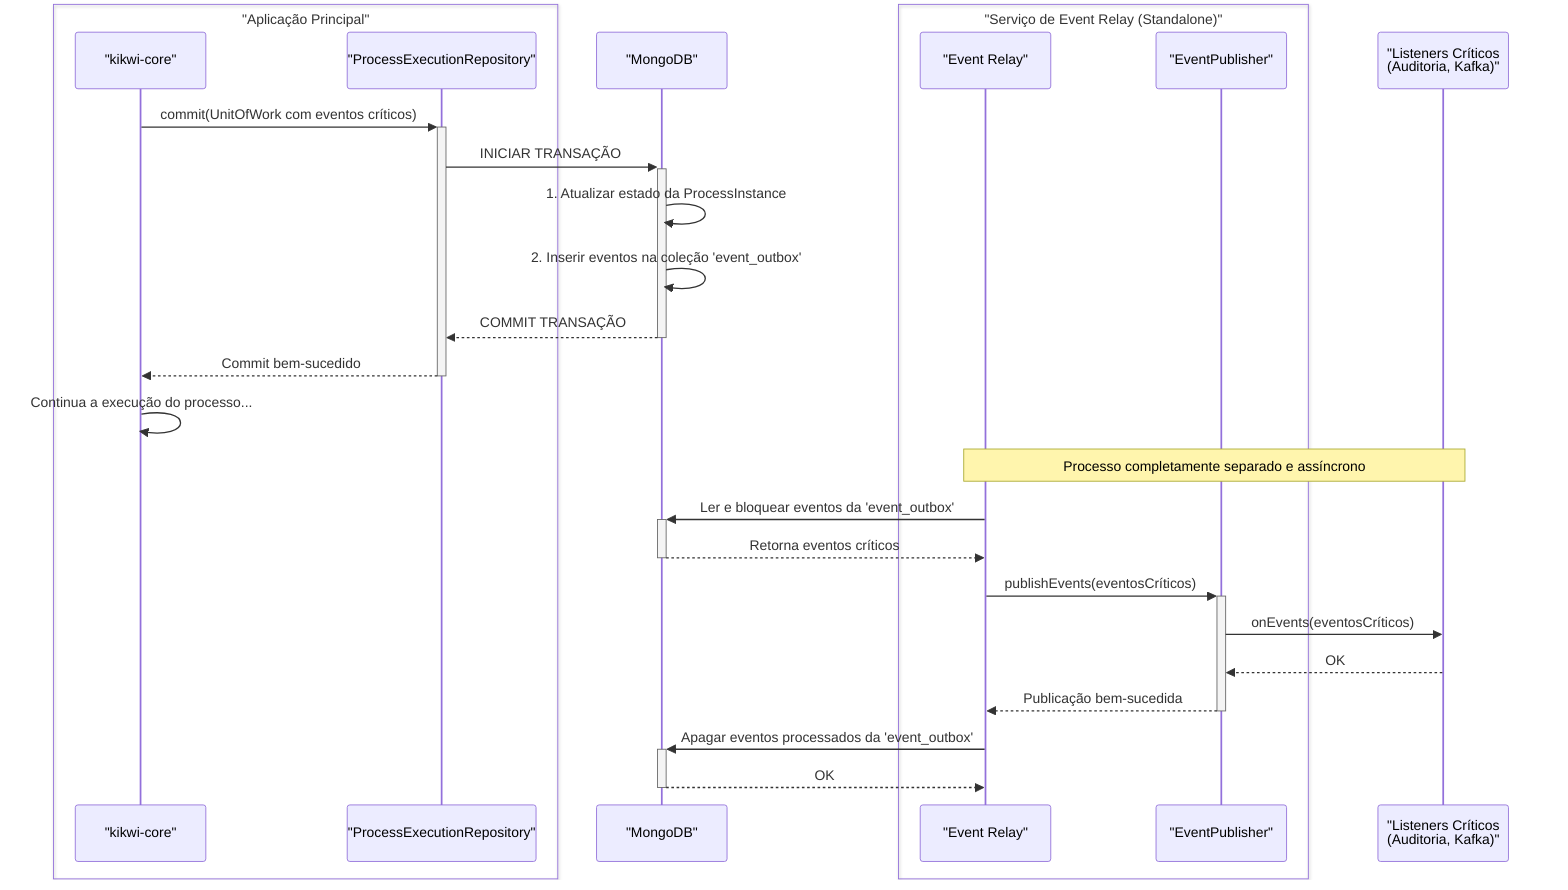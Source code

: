 sequenceDiagram
    box "Aplicação Principal"
        participant Core as "kikwi-core"
        participant Repository as "ProcessExecutionRepository"
    end
    participant MongoDB as "MongoDB"
    box "Serviço de Event Relay (Standalone)"
        participant Relay as "Event Relay"
        participant Publisher as "EventPublisher"
    end
    participant Listeners as "Listeners Críticos<br>(Auditoria, Kafka)"

    Core->>+Repository: commit(UnitOfWork com eventos críticos)
    Repository->>+MongoDB: INICIAR TRANSAÇÃO
    MongoDB->>MongoDB: 1. Atualizar estado da ProcessInstance
    MongoDB->>MongoDB: 2. Inserir eventos na coleção 'event_outbox'
    MongoDB-->>-Repository: COMMIT TRANSAÇÃO
    Repository-->>-Core: Commit bem-sucedido
    Core->>Core: Continua a execução do processo...

    Note over Relay, Listeners: Processo completamente separado e assíncrono

    Relay->>+MongoDB: Ler e bloquear eventos da 'event_outbox'
    MongoDB-->>-Relay: Retorna eventos críticos

    Relay->>+Publisher: publishEvents(eventosCríticos)
    Publisher->>Listeners: onEvents(eventosCríticos)
    Listeners-->>Publisher: OK
    Publisher-->>-Relay: Publicação bem-sucedida

    Relay->>+MongoDB: Apagar eventos processados da 'event_outbox'
    MongoDB-->>-Relay: OK
